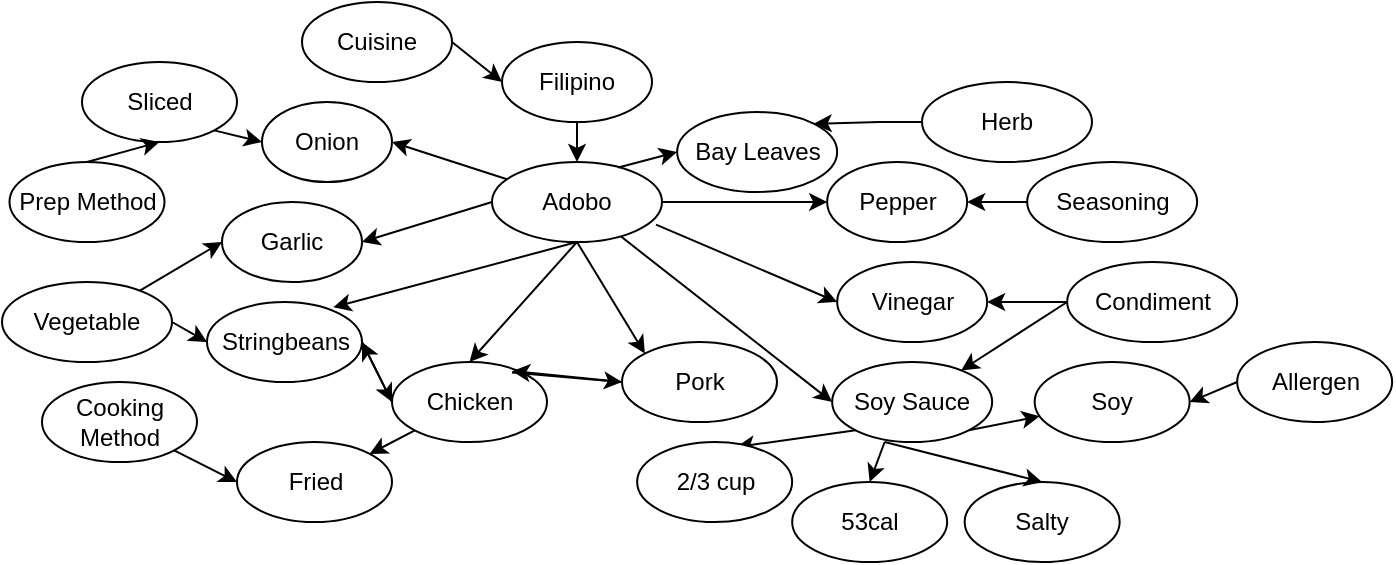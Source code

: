 <mxfile version="24.4.14" type="github">
  <diagram name="Page-1" id="ooHhTHXXdD68lQWDSb-w">
    <mxGraphModel dx="1041" dy="1618" grid="1" gridSize="10" guides="1" tooltips="1" connect="1" arrows="1" fold="1" page="1" pageScale="1" pageWidth="850" pageHeight="1100" math="0" shadow="0">
      <root>
        <mxCell id="0" />
        <mxCell id="1" parent="0" />
        <mxCell id="Opmfp_JNUlfIn7s4RJl--1" value="Adobo" style="ellipse;whiteSpace=wrap;html=1;" vertex="1" parent="1">
          <mxGeometry x="375" y="60" width="85" height="40" as="geometry" />
        </mxCell>
        <mxCell id="Opmfp_JNUlfIn7s4RJl--2" value="Filipino" style="ellipse;whiteSpace=wrap;html=1;" vertex="1" parent="1">
          <mxGeometry x="380" width="75" height="40" as="geometry" />
        </mxCell>
        <mxCell id="Opmfp_JNUlfIn7s4RJl--3" value="Chicken" style="ellipse;whiteSpace=wrap;html=1;" vertex="1" parent="1">
          <mxGeometry x="325" y="160" width="77.5" height="40" as="geometry" />
        </mxCell>
        <mxCell id="Opmfp_JNUlfIn7s4RJl--4" value="Soy Sauce" style="ellipse;whiteSpace=wrap;html=1;" vertex="1" parent="1">
          <mxGeometry x="545.08" y="160" width="80" height="40" as="geometry" />
        </mxCell>
        <mxCell id="Opmfp_JNUlfIn7s4RJl--5" value="Vinegar" style="ellipse;whiteSpace=wrap;html=1;" vertex="1" parent="1">
          <mxGeometry x="547.58" y="110" width="75" height="40" as="geometry" />
        </mxCell>
        <mxCell id="Opmfp_JNUlfIn7s4RJl--6" value="Bay Leaves" style="ellipse;whiteSpace=wrap;html=1;" vertex="1" parent="1">
          <mxGeometry x="467.58" y="35" width="80" height="40" as="geometry" />
        </mxCell>
        <mxCell id="Opmfp_JNUlfIn7s4RJl--7" value="Onion" style="ellipse;whiteSpace=wrap;html=1;" vertex="1" parent="1">
          <mxGeometry x="260" y="30" width="65" height="40" as="geometry" />
        </mxCell>
        <mxCell id="Opmfp_JNUlfIn7s4RJl--8" value="Garlic" style="ellipse;whiteSpace=wrap;html=1;" vertex="1" parent="1">
          <mxGeometry x="240" y="80" width="70" height="40" as="geometry" />
        </mxCell>
        <mxCell id="Opmfp_JNUlfIn7s4RJl--9" value="Pepper" style="ellipse;whiteSpace=wrap;html=1;" vertex="1" parent="1">
          <mxGeometry x="542.58" y="60" width="70" height="40" as="geometry" />
        </mxCell>
        <mxCell id="Opmfp_JNUlfIn7s4RJl--10" value="" style="endArrow=classic;html=1;rounded=0;exitX=0.5;exitY=1;exitDx=0;exitDy=0;entryX=0.5;entryY=0;entryDx=0;entryDy=0;" edge="1" parent="1" source="Opmfp_JNUlfIn7s4RJl--2" target="Opmfp_JNUlfIn7s4RJl--1">
          <mxGeometry width="50" height="50" relative="1" as="geometry">
            <mxPoint x="530" y="50" as="sourcePoint" />
            <mxPoint x="580" as="targetPoint" />
          </mxGeometry>
        </mxCell>
        <mxCell id="Opmfp_JNUlfIn7s4RJl--11" value="" style="endArrow=classic;html=1;rounded=0;exitX=0.5;exitY=1;exitDx=0;exitDy=0;entryX=0.5;entryY=0;entryDx=0;entryDy=0;" edge="1" parent="1" source="Opmfp_JNUlfIn7s4RJl--1" target="Opmfp_JNUlfIn7s4RJl--3">
          <mxGeometry width="50" height="50" relative="1" as="geometry">
            <mxPoint x="433" y="50" as="sourcePoint" />
            <mxPoint x="433" y="90" as="targetPoint" />
          </mxGeometry>
        </mxCell>
        <mxCell id="Opmfp_JNUlfIn7s4RJl--12" value="Condiment" style="ellipse;whiteSpace=wrap;html=1;" vertex="1" parent="1">
          <mxGeometry x="662.58" y="110" width="85" height="40" as="geometry" />
        </mxCell>
        <mxCell id="Opmfp_JNUlfIn7s4RJl--14" value="" style="endArrow=classic;html=1;rounded=0;entryX=1;entryY=0.5;entryDx=0;entryDy=0;exitX=0;exitY=0.5;exitDx=0;exitDy=0;" edge="1" parent="1" source="Opmfp_JNUlfIn7s4RJl--56" target="Opmfp_JNUlfIn7s4RJl--55">
          <mxGeometry width="50" height="50" relative="1" as="geometry">
            <mxPoint x="765.335" y="240.0" as="sourcePoint" />
            <mxPoint x="727.58" y="256.64" as="targetPoint" />
          </mxGeometry>
        </mxCell>
        <mxCell id="Opmfp_JNUlfIn7s4RJl--15" value="" style="endArrow=classic;html=1;rounded=0;entryX=1;entryY=0.5;entryDx=0;entryDy=0;exitX=0;exitY=0.5;exitDx=0;exitDy=0;" edge="1" parent="1" source="Opmfp_JNUlfIn7s4RJl--12" target="Opmfp_JNUlfIn7s4RJl--5">
          <mxGeometry width="50" height="50" relative="1" as="geometry">
            <mxPoint x="672.58" y="140" as="sourcePoint" />
            <mxPoint x="632.58" y="150" as="targetPoint" />
          </mxGeometry>
        </mxCell>
        <mxCell id="Opmfp_JNUlfIn7s4RJl--17" value="" style="endArrow=classic;html=1;rounded=0;exitX=0.965;exitY=0.782;exitDx=0;exitDy=0;entryX=0;entryY=0.5;entryDx=0;entryDy=0;exitPerimeter=0;" edge="1" parent="1" source="Opmfp_JNUlfIn7s4RJl--1" target="Opmfp_JNUlfIn7s4RJl--5">
          <mxGeometry width="50" height="50" relative="1" as="geometry">
            <mxPoint x="452.58" y="100" as="sourcePoint" />
            <mxPoint x="532.58" y="60" as="targetPoint" />
          </mxGeometry>
        </mxCell>
        <mxCell id="Opmfp_JNUlfIn7s4RJl--18" value="" style="endArrow=classic;html=1;rounded=0;entryX=0;entryY=0.5;entryDx=0;entryDy=0;" edge="1" parent="1" source="Opmfp_JNUlfIn7s4RJl--1" target="Opmfp_JNUlfIn7s4RJl--4">
          <mxGeometry width="50" height="50" relative="1" as="geometry">
            <mxPoint x="452.58" y="100" as="sourcePoint" />
            <mxPoint x="557.58" y="190" as="targetPoint" />
          </mxGeometry>
        </mxCell>
        <mxCell id="Opmfp_JNUlfIn7s4RJl--20" value="Pork" style="ellipse;whiteSpace=wrap;html=1;" vertex="1" parent="1">
          <mxGeometry x="440" y="150" width="77.5" height="40" as="geometry" />
        </mxCell>
        <mxCell id="Opmfp_JNUlfIn7s4RJl--21" value="" style="endArrow=classic;html=1;rounded=0;entryX=1;entryY=0.5;entryDx=0;entryDy=0;exitX=0;exitY=0.5;exitDx=0;exitDy=0;" edge="1" parent="1" source="Opmfp_JNUlfIn7s4RJl--1" target="Opmfp_JNUlfIn7s4RJl--8">
          <mxGeometry width="50" height="50" relative="1" as="geometry">
            <mxPoint x="420" y="100" as="sourcePoint" />
            <mxPoint x="459" y="160" as="targetPoint" />
          </mxGeometry>
        </mxCell>
        <mxCell id="Opmfp_JNUlfIn7s4RJl--22" value="" style="endArrow=classic;html=1;rounded=0;entryX=1;entryY=0.5;entryDx=0;entryDy=0;" edge="1" parent="1" source="Opmfp_JNUlfIn7s4RJl--1" target="Opmfp_JNUlfIn7s4RJl--7">
          <mxGeometry width="50" height="50" relative="1" as="geometry">
            <mxPoint x="430" y="110" as="sourcePoint" />
            <mxPoint x="365" y="150" as="targetPoint" />
          </mxGeometry>
        </mxCell>
        <mxCell id="Opmfp_JNUlfIn7s4RJl--24" value="Seasoning" style="ellipse;whiteSpace=wrap;html=1;" vertex="1" parent="1">
          <mxGeometry x="642.58" y="60" width="85" height="40" as="geometry" />
        </mxCell>
        <mxCell id="Opmfp_JNUlfIn7s4RJl--30" value="" style="endArrow=classic;html=1;rounded=0;exitX=1;exitY=0.5;exitDx=0;exitDy=0;entryX=0;entryY=0.5;entryDx=0;entryDy=0;" edge="1" parent="1" source="Opmfp_JNUlfIn7s4RJl--1" target="Opmfp_JNUlfIn7s4RJl--9">
          <mxGeometry width="50" height="50" relative="1" as="geometry">
            <mxPoint x="452.58" y="100" as="sourcePoint" />
            <mxPoint x="502.58" y="70" as="targetPoint" />
          </mxGeometry>
        </mxCell>
        <mxCell id="Opmfp_JNUlfIn7s4RJl--32" value="" style="endArrow=classic;html=1;rounded=0;exitX=0;exitY=0.5;exitDx=0;exitDy=0;entryX=1;entryY=0.5;entryDx=0;entryDy=0;" edge="1" parent="1" source="Opmfp_JNUlfIn7s4RJl--24" target="Opmfp_JNUlfIn7s4RJl--9">
          <mxGeometry width="50" height="50" relative="1" as="geometry">
            <mxPoint x="602.58" y="90" as="sourcePoint" />
            <mxPoint x="652.58" y="40" as="targetPoint" />
          </mxGeometry>
        </mxCell>
        <mxCell id="Opmfp_JNUlfIn7s4RJl--33" value="Stringbeans" style="ellipse;whiteSpace=wrap;html=1;" vertex="1" parent="1">
          <mxGeometry x="232.5" y="130" width="77.5" height="40" as="geometry" />
        </mxCell>
        <mxCell id="Opmfp_JNUlfIn7s4RJl--38" value="" style="endArrow=classic;html=1;rounded=0;exitX=0.5;exitY=1;exitDx=0;exitDy=0;entryX=0.815;entryY=0.067;entryDx=0;entryDy=0;entryPerimeter=0;" edge="1" parent="1" source="Opmfp_JNUlfIn7s4RJl--1" target="Opmfp_JNUlfIn7s4RJl--33">
          <mxGeometry width="50" height="50" relative="1" as="geometry">
            <mxPoint x="428" y="110" as="sourcePoint" />
            <mxPoint x="379" y="150" as="targetPoint" />
          </mxGeometry>
        </mxCell>
        <mxCell id="Opmfp_JNUlfIn7s4RJl--39" value="Vegetable" style="ellipse;whiteSpace=wrap;html=1;" vertex="1" parent="1">
          <mxGeometry x="130" y="120" width="85" height="40" as="geometry" />
        </mxCell>
        <mxCell id="Opmfp_JNUlfIn7s4RJl--44" value="" style="endArrow=classic;html=1;rounded=0;entryX=0;entryY=0.5;entryDx=0;entryDy=0;" edge="1" parent="1" source="Opmfp_JNUlfIn7s4RJl--39" target="Opmfp_JNUlfIn7s4RJl--8">
          <mxGeometry width="50" height="50" relative="1" as="geometry">
            <mxPoint x="140" y="60" as="sourcePoint" />
            <mxPoint x="230" y="85" as="targetPoint" />
          </mxGeometry>
        </mxCell>
        <mxCell id="Opmfp_JNUlfIn7s4RJl--45" value="" style="endArrow=classic;html=1;rounded=0;exitX=0;exitY=0.5;exitDx=0;exitDy=0;entryX=1;entryY=0.5;entryDx=0;entryDy=0;" edge="1" parent="1" source="Opmfp_JNUlfIn7s4RJl--3" target="Opmfp_JNUlfIn7s4RJl--33">
          <mxGeometry width="50" height="50" relative="1" as="geometry">
            <mxPoint x="428" y="110" as="sourcePoint" />
            <mxPoint x="456" y="160" as="targetPoint" />
          </mxGeometry>
        </mxCell>
        <mxCell id="Opmfp_JNUlfIn7s4RJl--46" value="" style="endArrow=classic;html=1;rounded=0;exitX=1;exitY=0.5;exitDx=0;exitDy=0;entryX=0;entryY=0.5;entryDx=0;entryDy=0;" edge="1" parent="1" source="Opmfp_JNUlfIn7s4RJl--33" target="Opmfp_JNUlfIn7s4RJl--3">
          <mxGeometry width="50" height="50" relative="1" as="geometry">
            <mxPoint x="418" y="180" as="sourcePoint" />
            <mxPoint x="410" y="170" as="targetPoint" />
          </mxGeometry>
        </mxCell>
        <mxCell id="Opmfp_JNUlfIn7s4RJl--47" value="" style="endArrow=classic;html=1;rounded=0;entryX=0;entryY=0.5;entryDx=0;entryDy=0;exitX=1;exitY=0.5;exitDx=0;exitDy=0;" edge="1" parent="1" source="Opmfp_JNUlfIn7s4RJl--39" target="Opmfp_JNUlfIn7s4RJl--33">
          <mxGeometry width="50" height="50" relative="1" as="geometry">
            <mxPoint x="190" y="90" as="sourcePoint" />
            <mxPoint x="370" y="155" as="targetPoint" />
          </mxGeometry>
        </mxCell>
        <mxCell id="Opmfp_JNUlfIn7s4RJl--49" value="" style="endArrow=classic;html=1;rounded=0;exitX=0;exitY=0.5;exitDx=0;exitDy=0;entryX=0.774;entryY=0.114;entryDx=0;entryDy=0;entryPerimeter=0;" edge="1" parent="1" source="Opmfp_JNUlfIn7s4RJl--20" target="Opmfp_JNUlfIn7s4RJl--3">
          <mxGeometry width="50" height="50" relative="1" as="geometry">
            <mxPoint x="428" y="110" as="sourcePoint" />
            <mxPoint x="397" y="160" as="targetPoint" />
          </mxGeometry>
        </mxCell>
        <mxCell id="Opmfp_JNUlfIn7s4RJl--50" value="" style="endArrow=classic;html=1;rounded=0;exitX=0.774;exitY=0.13;exitDx=0;exitDy=0;entryX=0;entryY=0.5;entryDx=0;entryDy=0;exitPerimeter=0;" edge="1" parent="1" source="Opmfp_JNUlfIn7s4RJl--3" target="Opmfp_JNUlfIn7s4RJl--20">
          <mxGeometry width="50" height="50" relative="1" as="geometry">
            <mxPoint x="435" y="140" as="sourcePoint" />
            <mxPoint x="418" y="165" as="targetPoint" />
          </mxGeometry>
        </mxCell>
        <mxCell id="Opmfp_JNUlfIn7s4RJl--52" value="" style="endArrow=classic;html=1;rounded=0;exitX=0.5;exitY=1;exitDx=0;exitDy=0;entryX=0;entryY=0;entryDx=0;entryDy=0;" edge="1" parent="1" source="Opmfp_JNUlfIn7s4RJl--1" target="Opmfp_JNUlfIn7s4RJl--20">
          <mxGeometry width="50" height="50" relative="1" as="geometry">
            <mxPoint x="440.005" y="114.202" as="sourcePoint" />
            <mxPoint x="471.485" y="146.56" as="targetPoint" />
          </mxGeometry>
        </mxCell>
        <mxCell id="Opmfp_JNUlfIn7s4RJl--53" value="Cuisine" style="ellipse;whiteSpace=wrap;html=1;" vertex="1" parent="1">
          <mxGeometry x="280" y="-20" width="75" height="40" as="geometry" />
        </mxCell>
        <mxCell id="Opmfp_JNUlfIn7s4RJl--54" value="" style="endArrow=classic;html=1;rounded=0;exitX=1;exitY=0.5;exitDx=0;exitDy=0;entryX=0;entryY=0.5;entryDx=0;entryDy=0;" edge="1" parent="1" source="Opmfp_JNUlfIn7s4RJl--53" target="Opmfp_JNUlfIn7s4RJl--2">
          <mxGeometry width="50" height="50" relative="1" as="geometry">
            <mxPoint x="428" y="50" as="sourcePoint" />
            <mxPoint x="428" y="70" as="targetPoint" />
          </mxGeometry>
        </mxCell>
        <mxCell id="Opmfp_JNUlfIn7s4RJl--55" value="Soy" style="ellipse;whiteSpace=wrap;html=1;" vertex="1" parent="1">
          <mxGeometry x="646.33" y="160" width="77.5" height="40" as="geometry" />
        </mxCell>
        <mxCell id="Opmfp_JNUlfIn7s4RJl--56" value="Allergen" style="ellipse;whiteSpace=wrap;html=1;" vertex="1" parent="1">
          <mxGeometry x="747.58" y="150" width="77.5" height="40" as="geometry" />
        </mxCell>
        <mxCell id="Opmfp_JNUlfIn7s4RJl--58" value="" style="endArrow=classic;html=1;rounded=0;exitX=1;exitY=1;exitDx=0;exitDy=0;" edge="1" parent="1" source="Opmfp_JNUlfIn7s4RJl--4" target="Opmfp_JNUlfIn7s4RJl--55">
          <mxGeometry width="50" height="50" relative="1" as="geometry">
            <mxPoint x="672.58" y="175" as="sourcePoint" />
            <mxPoint x="632.58" y="140" as="targetPoint" />
          </mxGeometry>
        </mxCell>
        <mxCell id="Opmfp_JNUlfIn7s4RJl--59" value="Salty" style="ellipse;whiteSpace=wrap;html=1;" vertex="1" parent="1">
          <mxGeometry x="611.33" y="220" width="77.5" height="40" as="geometry" />
        </mxCell>
        <mxCell id="Opmfp_JNUlfIn7s4RJl--61" value="" style="endArrow=classic;html=1;rounded=0;exitX=0.5;exitY=1;exitDx=0;exitDy=0;entryX=0.5;entryY=0;entryDx=0;entryDy=0;" edge="1" parent="1" target="Opmfp_JNUlfIn7s4RJl--59">
          <mxGeometry width="50" height="50" relative="1" as="geometry">
            <mxPoint x="571.33" y="200" as="sourcePoint" />
            <mxPoint x="645.83" y="218" as="targetPoint" />
          </mxGeometry>
        </mxCell>
        <mxCell id="Opmfp_JNUlfIn7s4RJl--62" value="" style="endArrow=classic;html=1;rounded=0;exitX=0;exitY=0.5;exitDx=0;exitDy=0;" edge="1" parent="1" source="Opmfp_JNUlfIn7s4RJl--12" target="Opmfp_JNUlfIn7s4RJl--4">
          <mxGeometry width="50" height="50" relative="1" as="geometry">
            <mxPoint x="672.58" y="140" as="sourcePoint" />
            <mxPoint x="632.58" y="140" as="targetPoint" />
          </mxGeometry>
        </mxCell>
        <mxCell id="Opmfp_JNUlfIn7s4RJl--63" value="53cal" style="ellipse;whiteSpace=wrap;html=1;" vertex="1" parent="1">
          <mxGeometry x="525.08" y="220" width="77.5" height="40" as="geometry" />
        </mxCell>
        <mxCell id="Opmfp_JNUlfIn7s4RJl--64" value="" style="endArrow=classic;html=1;rounded=0;exitX=0;exitY=1;exitDx=0;exitDy=0;entryX=0.641;entryY=0.062;entryDx=0;entryDy=0;entryPerimeter=0;" edge="1" parent="1" source="Opmfp_JNUlfIn7s4RJl--4" target="Opmfp_JNUlfIn7s4RJl--65">
          <mxGeometry width="50" height="50" relative="1" as="geometry">
            <mxPoint x="595.58" y="210" as="sourcePoint" />
            <mxPoint x="673.58" y="230" as="targetPoint" />
          </mxGeometry>
        </mxCell>
        <mxCell id="Opmfp_JNUlfIn7s4RJl--65" value="2/3 cup" style="ellipse;whiteSpace=wrap;html=1;" vertex="1" parent="1">
          <mxGeometry x="447.58" y="200" width="77.5" height="40" as="geometry" />
        </mxCell>
        <mxCell id="Opmfp_JNUlfIn7s4RJl--67" value="" style="endArrow=classic;html=1;rounded=0;exitX=0.5;exitY=1;exitDx=0;exitDy=0;entryX=0.5;entryY=0;entryDx=0;entryDy=0;" edge="1" parent="1" target="Opmfp_JNUlfIn7s4RJl--63">
          <mxGeometry width="50" height="50" relative="1" as="geometry">
            <mxPoint x="571.33" y="200" as="sourcePoint" />
            <mxPoint x="506.83" y="212" as="targetPoint" />
          </mxGeometry>
        </mxCell>
        <mxCell id="Opmfp_JNUlfIn7s4RJl--68" value="Fried" style="ellipse;whiteSpace=wrap;html=1;" vertex="1" parent="1">
          <mxGeometry x="247.5" y="200" width="77.5" height="40" as="geometry" />
        </mxCell>
        <mxCell id="Opmfp_JNUlfIn7s4RJl--69" value="" style="endArrow=classic;html=1;rounded=0;exitX=0;exitY=1;exitDx=0;exitDy=0;" edge="1" parent="1" source="Opmfp_JNUlfIn7s4RJl--3" target="Opmfp_JNUlfIn7s4RJl--68">
          <mxGeometry width="50" height="50" relative="1" as="geometry">
            <mxPoint x="418" y="165" as="sourcePoint" />
            <mxPoint x="450" y="155" as="targetPoint" />
          </mxGeometry>
        </mxCell>
        <mxCell id="Opmfp_JNUlfIn7s4RJl--70" value="Cooking Method" style="ellipse;whiteSpace=wrap;html=1;" vertex="1" parent="1">
          <mxGeometry x="150" y="170" width="77.5" height="40" as="geometry" />
        </mxCell>
        <mxCell id="Opmfp_JNUlfIn7s4RJl--71" value="Prep Method" style="ellipse;whiteSpace=wrap;html=1;" vertex="1" parent="1">
          <mxGeometry x="133.75" y="60" width="77.5" height="40" as="geometry" />
        </mxCell>
        <mxCell id="Opmfp_JNUlfIn7s4RJl--72" value="Sliced" style="ellipse;whiteSpace=wrap;html=1;" vertex="1" parent="1">
          <mxGeometry x="170" y="10" width="77.5" height="40" as="geometry" />
        </mxCell>
        <mxCell id="Opmfp_JNUlfIn7s4RJl--73" value="" style="endArrow=classic;html=1;rounded=0;entryX=0.5;entryY=1;entryDx=0;entryDy=0;exitX=0.5;exitY=0;exitDx=0;exitDy=0;" edge="1" parent="1" source="Opmfp_JNUlfIn7s4RJl--71" target="Opmfp_JNUlfIn7s4RJl--72">
          <mxGeometry width="50" height="50" relative="1" as="geometry">
            <mxPoint x="209" y="134" as="sourcePoint" />
            <mxPoint x="250" y="110" as="targetPoint" />
          </mxGeometry>
        </mxCell>
        <mxCell id="Opmfp_JNUlfIn7s4RJl--74" value="" style="endArrow=classic;html=1;rounded=0;entryX=0;entryY=0.5;entryDx=0;entryDy=0;exitX=1;exitY=1;exitDx=0;exitDy=0;" edge="1" parent="1" source="Opmfp_JNUlfIn7s4RJl--72" target="Opmfp_JNUlfIn7s4RJl--7">
          <mxGeometry width="50" height="50" relative="1" as="geometry">
            <mxPoint x="183" y="70" as="sourcePoint" />
            <mxPoint x="219" y="60" as="targetPoint" />
          </mxGeometry>
        </mxCell>
        <mxCell id="Opmfp_JNUlfIn7s4RJl--75" value="" style="endArrow=classic;html=1;rounded=0;exitX=0.743;exitY=0.068;exitDx=0;exitDy=0;entryX=0;entryY=0.5;entryDx=0;entryDy=0;exitPerimeter=0;" edge="1" parent="1" source="Opmfp_JNUlfIn7s4RJl--1" target="Opmfp_JNUlfIn7s4RJl--6">
          <mxGeometry width="50" height="50" relative="1" as="geometry">
            <mxPoint x="440.005" y="85.798" as="sourcePoint" />
            <mxPoint x="464.296" y="64.142" as="targetPoint" />
          </mxGeometry>
        </mxCell>
        <mxCell id="Opmfp_JNUlfIn7s4RJl--79" style="edgeStyle=orthogonalEdgeStyle;rounded=0;orthogonalLoop=1;jettySize=auto;html=1;exitX=0;exitY=0.5;exitDx=0;exitDy=0;entryX=1;entryY=0;entryDx=0;entryDy=0;" edge="1" parent="1" source="Opmfp_JNUlfIn7s4RJl--78" target="Opmfp_JNUlfIn7s4RJl--6">
          <mxGeometry relative="1" as="geometry" />
        </mxCell>
        <mxCell id="Opmfp_JNUlfIn7s4RJl--78" value="Herb" style="ellipse;whiteSpace=wrap;html=1;" vertex="1" parent="1">
          <mxGeometry x="590" y="20" width="85" height="40" as="geometry" />
        </mxCell>
        <mxCell id="Opmfp_JNUlfIn7s4RJl--80" value="" style="endArrow=classic;html=1;rounded=0;exitX=1;exitY=1;exitDx=0;exitDy=0;entryX=0;entryY=0.5;entryDx=0;entryDy=0;" edge="1" parent="1" source="Opmfp_JNUlfIn7s4RJl--70" target="Opmfp_JNUlfIn7s4RJl--68">
          <mxGeometry width="50" height="50" relative="1" as="geometry">
            <mxPoint x="346" y="204" as="sourcePoint" />
            <mxPoint x="324" y="216" as="targetPoint" />
          </mxGeometry>
        </mxCell>
      </root>
    </mxGraphModel>
  </diagram>
</mxfile>
